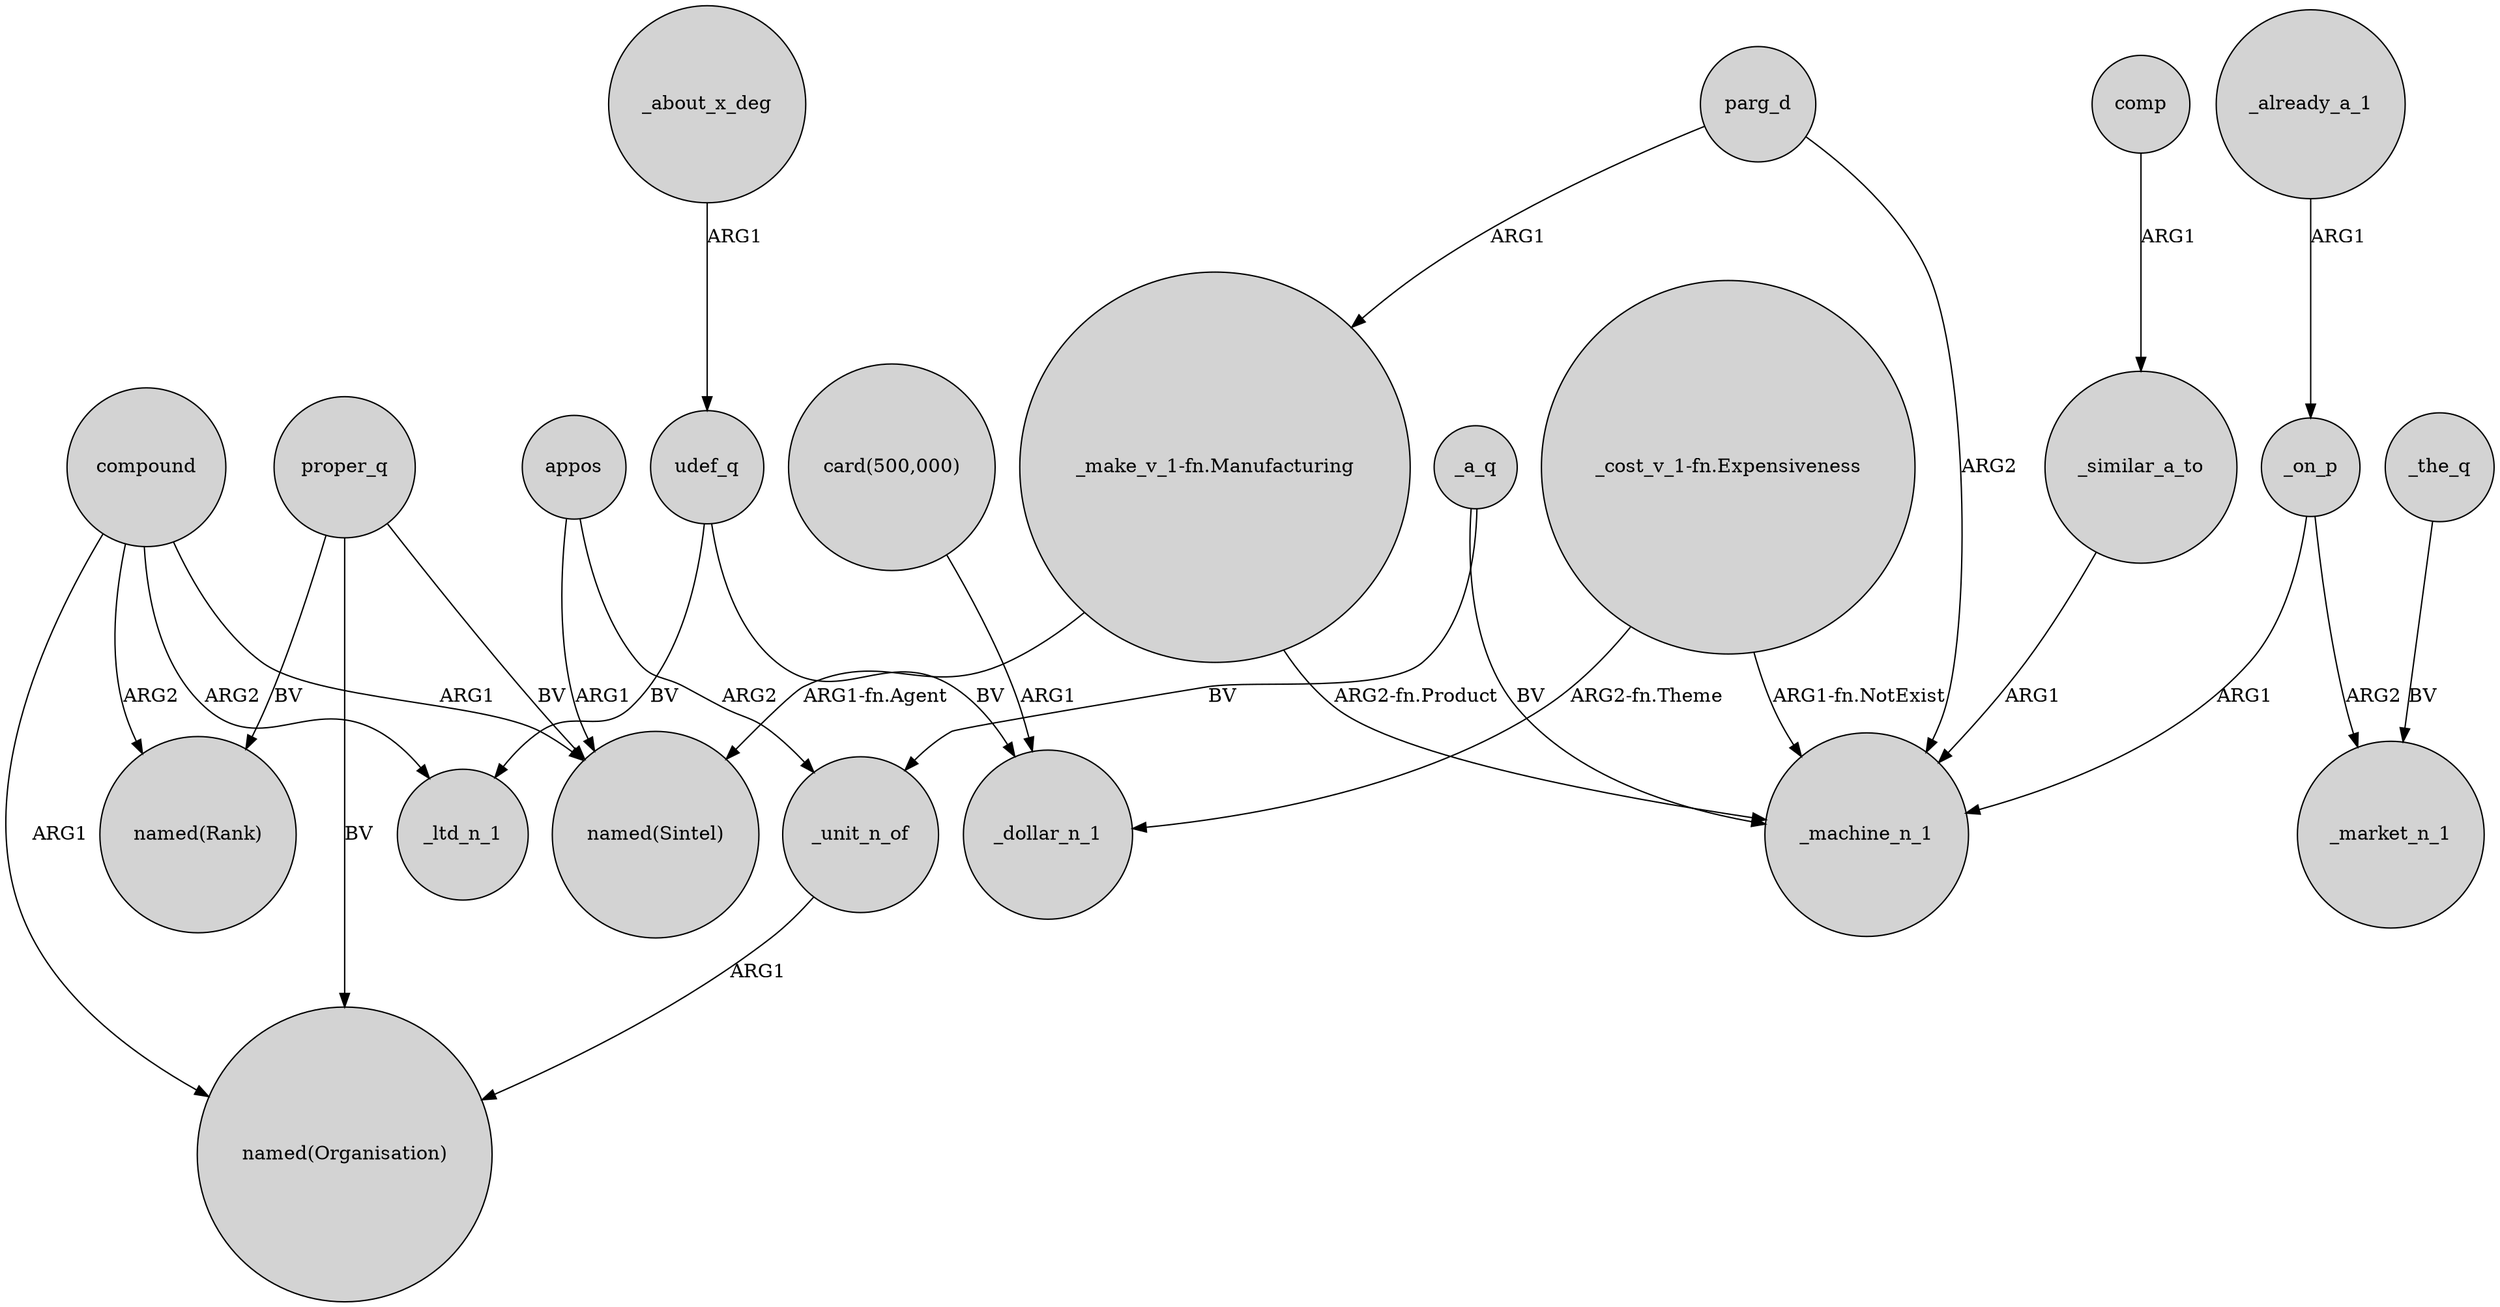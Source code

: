 digraph {
	node [shape=circle style=filled]
	"_make_v_1-fn.Manufacturing" -> "named(Sintel)" [label="ARG1-fn.Agent"]
	compound -> "named(Rank)" [label=ARG2]
	comp -> _similar_a_to [label=ARG1]
	appos -> "named(Sintel)" [label=ARG1]
	_unit_n_of -> "named(Organisation)" [label=ARG1]
	_a_q -> _machine_n_1 [label=BV]
	compound -> "named(Organisation)" [label=ARG1]
	proper_q -> "named(Sintel)" [label=BV]
	compound -> "named(Sintel)" [label=ARG1]
	"_cost_v_1-fn.Expensiveness" -> _machine_n_1 [label="ARG1-fn.NotExist"]
	proper_q -> "named(Rank)" [label=BV]
	_on_p -> _market_n_1 [label=ARG2]
	parg_d -> "_make_v_1-fn.Manufacturing" [label=ARG1]
	_about_x_deg -> udef_q [label=ARG1]
	"_cost_v_1-fn.Expensiveness" -> _dollar_n_1 [label="ARG2-fn.Theme"]
	_a_q -> _unit_n_of [label=BV]
	parg_d -> _machine_n_1 [label=ARG2]
	"_make_v_1-fn.Manufacturing" -> _machine_n_1 [label="ARG2-fn.Product"]
	_similar_a_to -> _machine_n_1 [label=ARG1]
	_already_a_1 -> _on_p [label=ARG1]
	compound -> _ltd_n_1 [label=ARG2]
	proper_q -> "named(Organisation)" [label=BV]
	_on_p -> _machine_n_1 [label=ARG1]
	"card(500,000)" -> _dollar_n_1 [label=ARG1]
	_the_q -> _market_n_1 [label=BV]
	udef_q -> _ltd_n_1 [label=BV]
	udef_q -> _dollar_n_1 [label=BV]
	appos -> _unit_n_of [label=ARG2]
}
